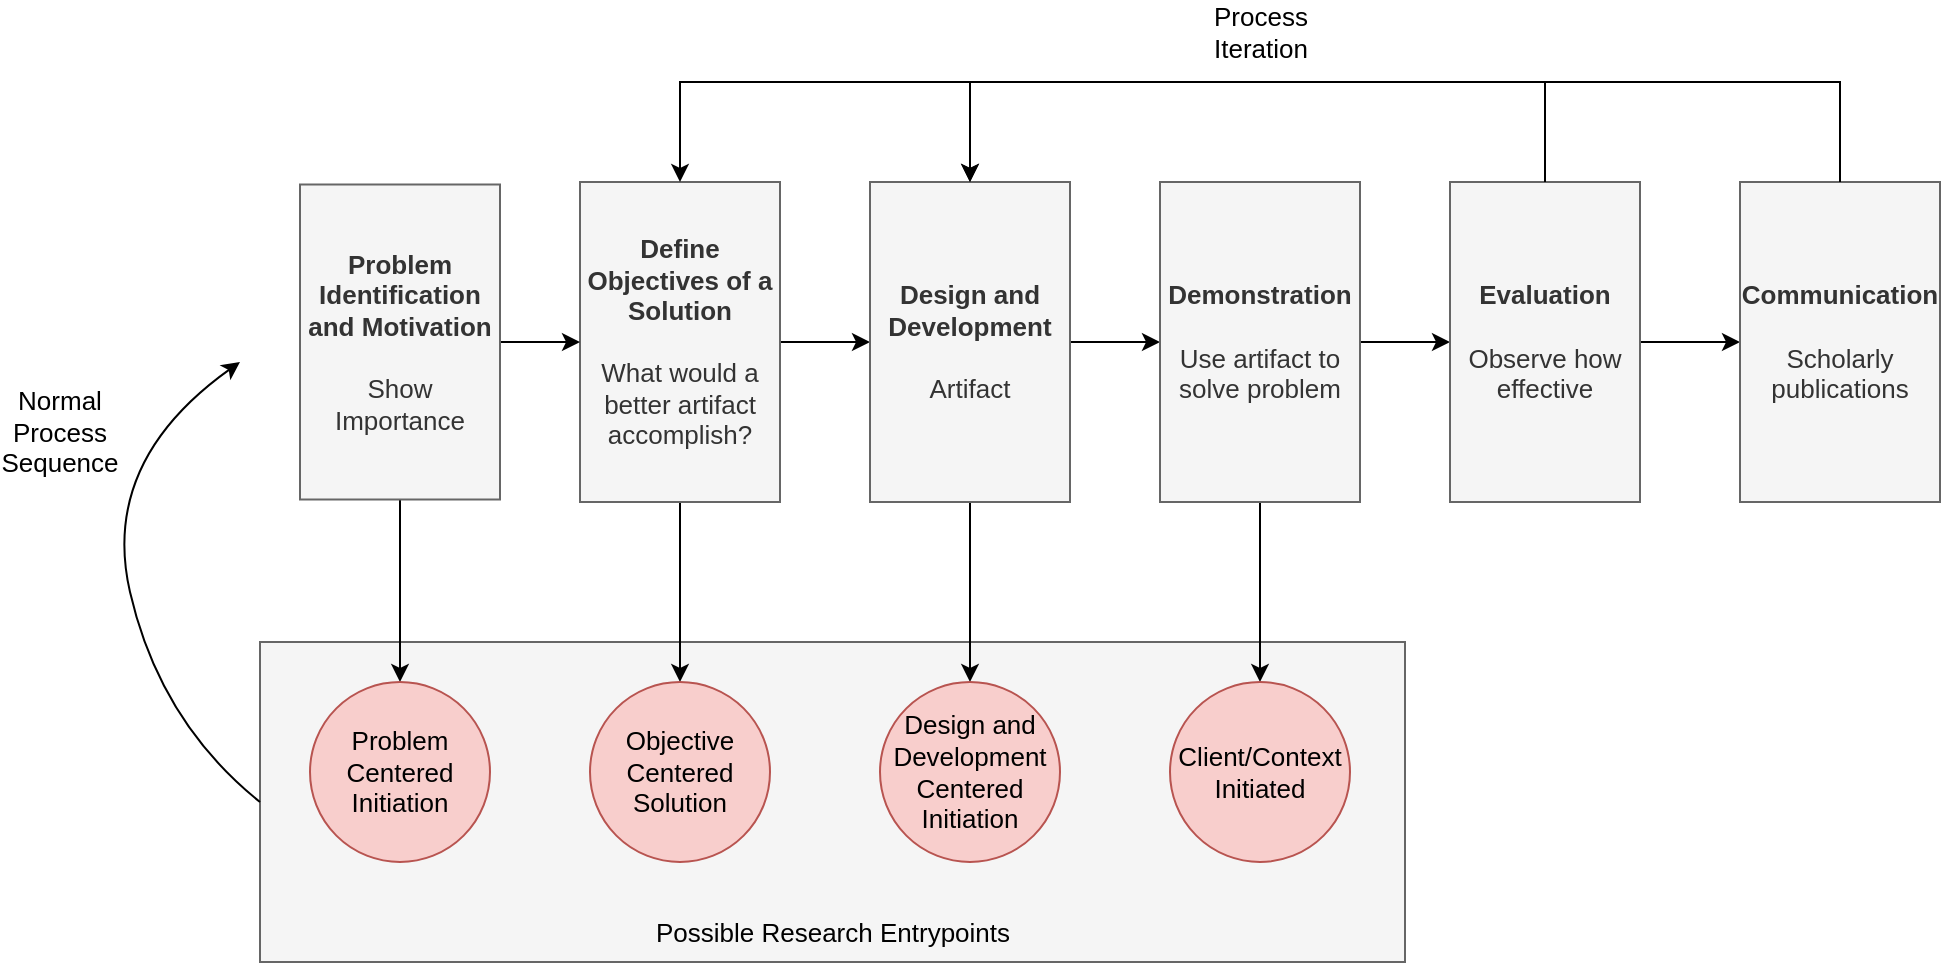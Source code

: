 <mxfile version="27.1.6">
  <diagram name="Page-1" id="wk4TNctgmYJ9diqr8izL">
    <mxGraphModel dx="2155" dy="795" grid="1" gridSize="10" guides="1" tooltips="1" connect="1" arrows="1" fold="1" page="1" pageScale="1" pageWidth="850" pageHeight="1100" math="0" shadow="0">
      <root>
        <mxCell id="0" />
        <mxCell id="1" parent="0" />
        <mxCell id="4AGOOtHYT0yI-UUjH2lG-16" value="" style="rounded=0;whiteSpace=wrap;html=1;fillColor=#f5f5f5;fontColor=#333333;strokeColor=#666666;fontSize=13;" vertex="1" parent="1">
          <mxGeometry x="80" y="480" width="572.5" height="160" as="geometry" />
        </mxCell>
        <mxCell id="4AGOOtHYT0yI-UUjH2lG-11" value="" style="edgeStyle=orthogonalEdgeStyle;rounded=0;orthogonalLoop=1;jettySize=auto;html=1;fontSize=13;" edge="1" parent="1" source="4AGOOtHYT0yI-UUjH2lG-3" target="4AGOOtHYT0yI-UUjH2lG-7">
          <mxGeometry relative="1" as="geometry" />
        </mxCell>
        <mxCell id="4AGOOtHYT0yI-UUjH2lG-27" value="" style="edgeStyle=orthogonalEdgeStyle;rounded=0;orthogonalLoop=1;jettySize=auto;html=1;fontSize=13;" edge="1" parent="1" source="4AGOOtHYT0yI-UUjH2lG-3" target="4AGOOtHYT0yI-UUjH2lG-21">
          <mxGeometry relative="1" as="geometry" />
        </mxCell>
        <mxCell id="4AGOOtHYT0yI-UUjH2lG-3" value="&lt;div&gt;&lt;b&gt;Define Objectives of a Solution&lt;/b&gt;&lt;/div&gt;&lt;div&gt;&lt;br&gt;&lt;/div&gt;&lt;div&gt;What would a better artifact accomplish?&lt;/div&gt;" style="html=1;whiteSpace=wrap;fillColor=#f5f5f5;fontColor=#333333;strokeColor=#666666;fontSize=13;" vertex="1" parent="1">
          <mxGeometry x="240" y="250" width="100" height="160" as="geometry" />
        </mxCell>
        <mxCell id="4AGOOtHYT0yI-UUjH2lG-6" value="" style="edgeStyle=orthogonalEdgeStyle;rounded=0;orthogonalLoop=1;jettySize=auto;html=1;fontSize=13;" edge="1" parent="1" source="4AGOOtHYT0yI-UUjH2lG-4" target="4AGOOtHYT0yI-UUjH2lG-3">
          <mxGeometry relative="1" as="geometry" />
        </mxCell>
        <mxCell id="4AGOOtHYT0yI-UUjH2lG-26" value="" style="edgeStyle=orthogonalEdgeStyle;rounded=0;orthogonalLoop=1;jettySize=auto;html=1;fontSize=13;" edge="1" parent="1" source="4AGOOtHYT0yI-UUjH2lG-4" target="4AGOOtHYT0yI-UUjH2lG-20">
          <mxGeometry relative="1" as="geometry" />
        </mxCell>
        <mxCell id="4AGOOtHYT0yI-UUjH2lG-4" value="&lt;div&gt;&lt;b&gt;Problem Identification and Motivation&lt;/b&gt;&lt;/div&gt;&lt;div&gt;&lt;br&gt;&lt;/div&gt;&lt;div&gt;Show Importance&lt;/div&gt;" style="html=1;whiteSpace=wrap;fillColor=#f5f5f5;fontColor=#333333;strokeColor=#666666;fontSize=13;" vertex="1" parent="1">
          <mxGeometry x="100" y="251.25" width="100" height="157.5" as="geometry" />
        </mxCell>
        <mxCell id="4AGOOtHYT0yI-UUjH2lG-12" value="" style="edgeStyle=orthogonalEdgeStyle;rounded=0;orthogonalLoop=1;jettySize=auto;html=1;fontSize=13;" edge="1" parent="1" source="4AGOOtHYT0yI-UUjH2lG-7" target="4AGOOtHYT0yI-UUjH2lG-8">
          <mxGeometry relative="1" as="geometry" />
        </mxCell>
        <mxCell id="4AGOOtHYT0yI-UUjH2lG-28" value="" style="edgeStyle=orthogonalEdgeStyle;rounded=0;orthogonalLoop=1;jettySize=auto;html=1;fontSize=13;" edge="1" parent="1" source="4AGOOtHYT0yI-UUjH2lG-7" target="4AGOOtHYT0yI-UUjH2lG-22">
          <mxGeometry relative="1" as="geometry" />
        </mxCell>
        <mxCell id="4AGOOtHYT0yI-UUjH2lG-7" value="&lt;div&gt;&lt;b&gt;Design and Development&lt;/b&gt;&lt;/div&gt;&lt;div&gt;&lt;br&gt;&lt;/div&gt;&lt;div&gt;Artifact&lt;/div&gt;" style="html=1;whiteSpace=wrap;fillColor=#f5f5f5;fontColor=#333333;strokeColor=#666666;fontSize=13;" vertex="1" parent="1">
          <mxGeometry x="385" y="250" width="100" height="160" as="geometry" />
        </mxCell>
        <mxCell id="4AGOOtHYT0yI-UUjH2lG-13" value="" style="edgeStyle=orthogonalEdgeStyle;rounded=0;orthogonalLoop=1;jettySize=auto;html=1;fontSize=13;" edge="1" parent="1" source="4AGOOtHYT0yI-UUjH2lG-8" target="4AGOOtHYT0yI-UUjH2lG-9">
          <mxGeometry relative="1" as="geometry" />
        </mxCell>
        <mxCell id="4AGOOtHYT0yI-UUjH2lG-29" value="" style="edgeStyle=orthogonalEdgeStyle;rounded=0;orthogonalLoop=1;jettySize=auto;html=1;fontSize=13;" edge="1" parent="1" source="4AGOOtHYT0yI-UUjH2lG-8" target="4AGOOtHYT0yI-UUjH2lG-24">
          <mxGeometry relative="1" as="geometry" />
        </mxCell>
        <mxCell id="4AGOOtHYT0yI-UUjH2lG-8" value="&lt;div&gt;&lt;b&gt;Demonstration&lt;/b&gt;&lt;/div&gt;&lt;div&gt;&lt;br&gt;&lt;/div&gt;&lt;div&gt;Use artifact to solve problem&lt;/div&gt;" style="html=1;whiteSpace=wrap;fillColor=#f5f5f5;fontColor=#333333;strokeColor=#666666;fontSize=13;" vertex="1" parent="1">
          <mxGeometry x="530" y="250" width="100" height="160" as="geometry" />
        </mxCell>
        <mxCell id="4AGOOtHYT0yI-UUjH2lG-14" value="" style="edgeStyle=orthogonalEdgeStyle;rounded=0;orthogonalLoop=1;jettySize=auto;html=1;fontSize=13;" edge="1" parent="1" source="4AGOOtHYT0yI-UUjH2lG-9" target="4AGOOtHYT0yI-UUjH2lG-10">
          <mxGeometry relative="1" as="geometry" />
        </mxCell>
        <mxCell id="4AGOOtHYT0yI-UUjH2lG-9" value="&lt;div&gt;&lt;b&gt;Evaluation&lt;/b&gt;&lt;/div&gt;&lt;div&gt;&lt;br&gt;&lt;/div&gt;&lt;div&gt;Observe how effective&lt;/div&gt;" style="html=1;whiteSpace=wrap;fillColor=#f5f5f5;fontColor=#333333;strokeColor=#666666;fontSize=13;" vertex="1" parent="1">
          <mxGeometry x="675" y="250" width="95" height="160" as="geometry" />
        </mxCell>
        <mxCell id="4AGOOtHYT0yI-UUjH2lG-10" value="&lt;div&gt;&lt;b&gt;Communication&lt;/b&gt;&lt;/div&gt;&lt;div&gt;&lt;br&gt;&lt;/div&gt;&lt;div&gt;Scholarly publications&lt;/div&gt;" style="html=1;whiteSpace=wrap;fillColor=#f5f5f5;fontColor=#333333;strokeColor=#666666;fontSize=13;" vertex="1" parent="1">
          <mxGeometry x="820" y="250" width="100" height="160" as="geometry" />
        </mxCell>
        <mxCell id="4AGOOtHYT0yI-UUjH2lG-17" value="" style="endArrow=classic;html=1;rounded=0;exitX=0.5;exitY=0;exitDx=0;exitDy=0;edgeStyle=orthogonalEdgeStyle;entryX=0.5;entryY=0;entryDx=0;entryDy=0;fontSize=13;" edge="1" parent="1" source="4AGOOtHYT0yI-UUjH2lG-10" target="4AGOOtHYT0yI-UUjH2lG-3">
          <mxGeometry width="50" height="50" relative="1" as="geometry">
            <mxPoint x="830" y="210" as="sourcePoint" />
            <mxPoint x="710" y="160" as="targetPoint" />
            <Array as="points">
              <mxPoint x="870" y="200" />
              <mxPoint x="290" y="200" />
            </Array>
          </mxGeometry>
        </mxCell>
        <mxCell id="4AGOOtHYT0yI-UUjH2lG-18" value="" style="endArrow=classic;html=1;rounded=0;exitX=0.5;exitY=0;exitDx=0;exitDy=0;edgeStyle=orthogonalEdgeStyle;entryX=0.5;entryY=0;entryDx=0;entryDy=0;fontSize=13;" edge="1" parent="1" source="4AGOOtHYT0yI-UUjH2lG-10" target="4AGOOtHYT0yI-UUjH2lG-7">
          <mxGeometry width="50" height="50" relative="1" as="geometry">
            <mxPoint x="880" y="260" as="sourcePoint" />
            <mxPoint x="300" y="260" as="targetPoint" />
            <Array as="points">
              <mxPoint x="870" y="200" />
              <mxPoint x="435" y="200" />
            </Array>
          </mxGeometry>
        </mxCell>
        <mxCell id="4AGOOtHYT0yI-UUjH2lG-19" value="" style="endArrow=classic;html=1;rounded=0;exitX=0.5;exitY=0;exitDx=0;exitDy=0;edgeStyle=orthogonalEdgeStyle;entryX=0.5;entryY=0;entryDx=0;entryDy=0;fontSize=13;" edge="1" parent="1" source="4AGOOtHYT0yI-UUjH2lG-9" target="4AGOOtHYT0yI-UUjH2lG-7">
          <mxGeometry width="50" height="50" relative="1" as="geometry">
            <mxPoint x="880" y="260" as="sourcePoint" />
            <mxPoint x="450" y="260" as="targetPoint" />
            <Array as="points">
              <mxPoint x="723" y="200" />
              <mxPoint x="435" y="200" />
            </Array>
          </mxGeometry>
        </mxCell>
        <mxCell id="4AGOOtHYT0yI-UUjH2lG-20" value="Problem Centered Initiation" style="ellipse;whiteSpace=wrap;html=1;aspect=fixed;fillColor=#f8cecc;strokeColor=#b85450;fontSize=13;" vertex="1" parent="1">
          <mxGeometry x="105" y="500" width="90" height="90" as="geometry" />
        </mxCell>
        <mxCell id="4AGOOtHYT0yI-UUjH2lG-21" value="Objective Centered Solution" style="ellipse;whiteSpace=wrap;html=1;aspect=fixed;fillColor=#f8cecc;strokeColor=#b85450;fontSize=13;" vertex="1" parent="1">
          <mxGeometry x="245" y="500" width="90" height="90" as="geometry" />
        </mxCell>
        <mxCell id="4AGOOtHYT0yI-UUjH2lG-22" value="Design and Development Centered Initiation" style="ellipse;whiteSpace=wrap;html=1;aspect=fixed;fillColor=#f8cecc;strokeColor=#b85450;fontSize=13;" vertex="1" parent="1">
          <mxGeometry x="390" y="500" width="90" height="90" as="geometry" />
        </mxCell>
        <mxCell id="4AGOOtHYT0yI-UUjH2lG-24" value="Client/Context Initiated" style="ellipse;whiteSpace=wrap;html=1;aspect=fixed;fillColor=#f8cecc;strokeColor=#b85450;fontSize=13;" vertex="1" parent="1">
          <mxGeometry x="535" y="500" width="90" height="90" as="geometry" />
        </mxCell>
        <mxCell id="4AGOOtHYT0yI-UUjH2lG-30" value="" style="curved=1;endArrow=classic;html=1;rounded=0;exitX=0;exitY=0.5;exitDx=0;exitDy=0;fontSize=13;" edge="1" parent="1" source="4AGOOtHYT0yI-UUjH2lG-16">
          <mxGeometry width="50" height="50" relative="1" as="geometry">
            <mxPoint x="-20" y="520" as="sourcePoint" />
            <mxPoint x="70" y="340" as="targetPoint" />
            <Array as="points">
              <mxPoint x="30" y="520" />
              <mxPoint y="390" />
            </Array>
          </mxGeometry>
        </mxCell>
        <mxCell id="4AGOOtHYT0yI-UUjH2lG-31" value="Process Iteration" style="text;html=1;align=center;verticalAlign=middle;whiteSpace=wrap;rounded=0;fontSize=13;" vertex="1" parent="1">
          <mxGeometry x="532.5" y="160" width="95" height="30" as="geometry" />
        </mxCell>
        <mxCell id="4AGOOtHYT0yI-UUjH2lG-32" value="Normal Process Sequence" style="text;html=1;align=center;verticalAlign=middle;whiteSpace=wrap;rounded=0;fontSize=13;" vertex="1" parent="1">
          <mxGeometry x="-50" y="360" width="60" height="30" as="geometry" />
        </mxCell>
        <mxCell id="4AGOOtHYT0yI-UUjH2lG-33" value="Possible Research Entrypoints" style="text;html=1;align=center;verticalAlign=middle;whiteSpace=wrap;rounded=0;fontSize=13;" vertex="1" parent="1">
          <mxGeometry x="273.75" y="610" width="185" height="30" as="geometry" />
        </mxCell>
      </root>
    </mxGraphModel>
  </diagram>
</mxfile>
